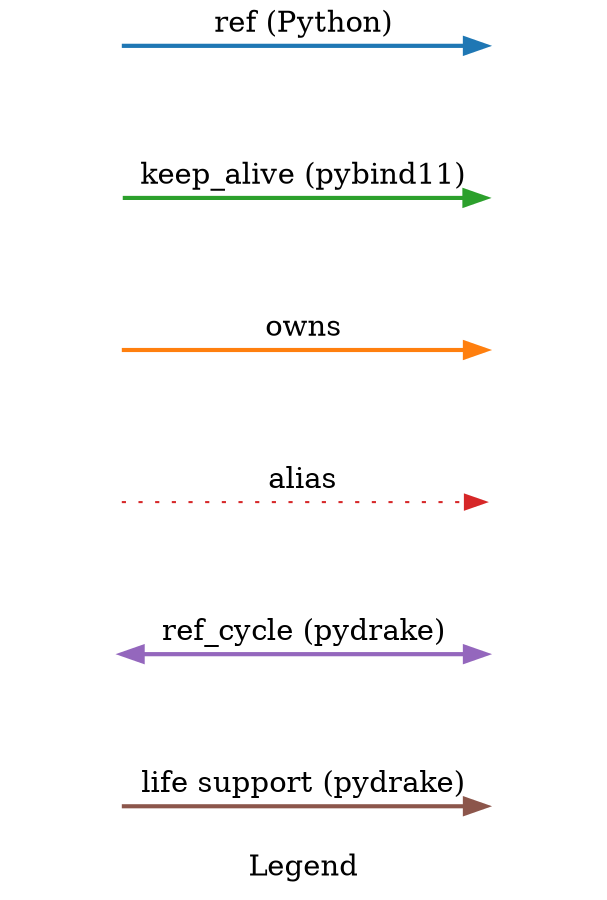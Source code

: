 digraph G {
  label="Legend";
  node [style=invis];
  
  {
    edge [color="#1F77B4", style=bold, label="ref (Python)", constraint=false];
    r1 -> r2;
  }
  
  {
    edge [color="#2CA02C", style=bold, label="keep_alive (pybind11)", constraint=false];
    ka1 -> ka2;
  }
  
  {
    edge [color="#FF7F0E", style=bold, label="owns", constraint=false];
    o1 -> o2;
  }
  
  {
    edge [color="#D62728", style=dotted, label="alias", constraint=false];
    a1 -> a2;
  }

  {
    edge [color="#9467BD", style=bold, label="ref_cycle (pydrake)", constraint=false, dir=both];
    rc1 -> rc2;
  }

  {
    edge [color="#8C564B", style=bold, label="life support (pydrake)", constraint=false];
    ls1 -> ls2;
  }

  edge [style=invis];
  r1 -> ka1;
  ka1 -> o1;
  o1 -> a1;
  a1 -> rc1;
  rc1 -> ls1;
  
  r2 -> ka2;
  ka2 -> o2;
  o2 -> a2;
  a2 -> rc2;
  rc2 -> ls2;
}
